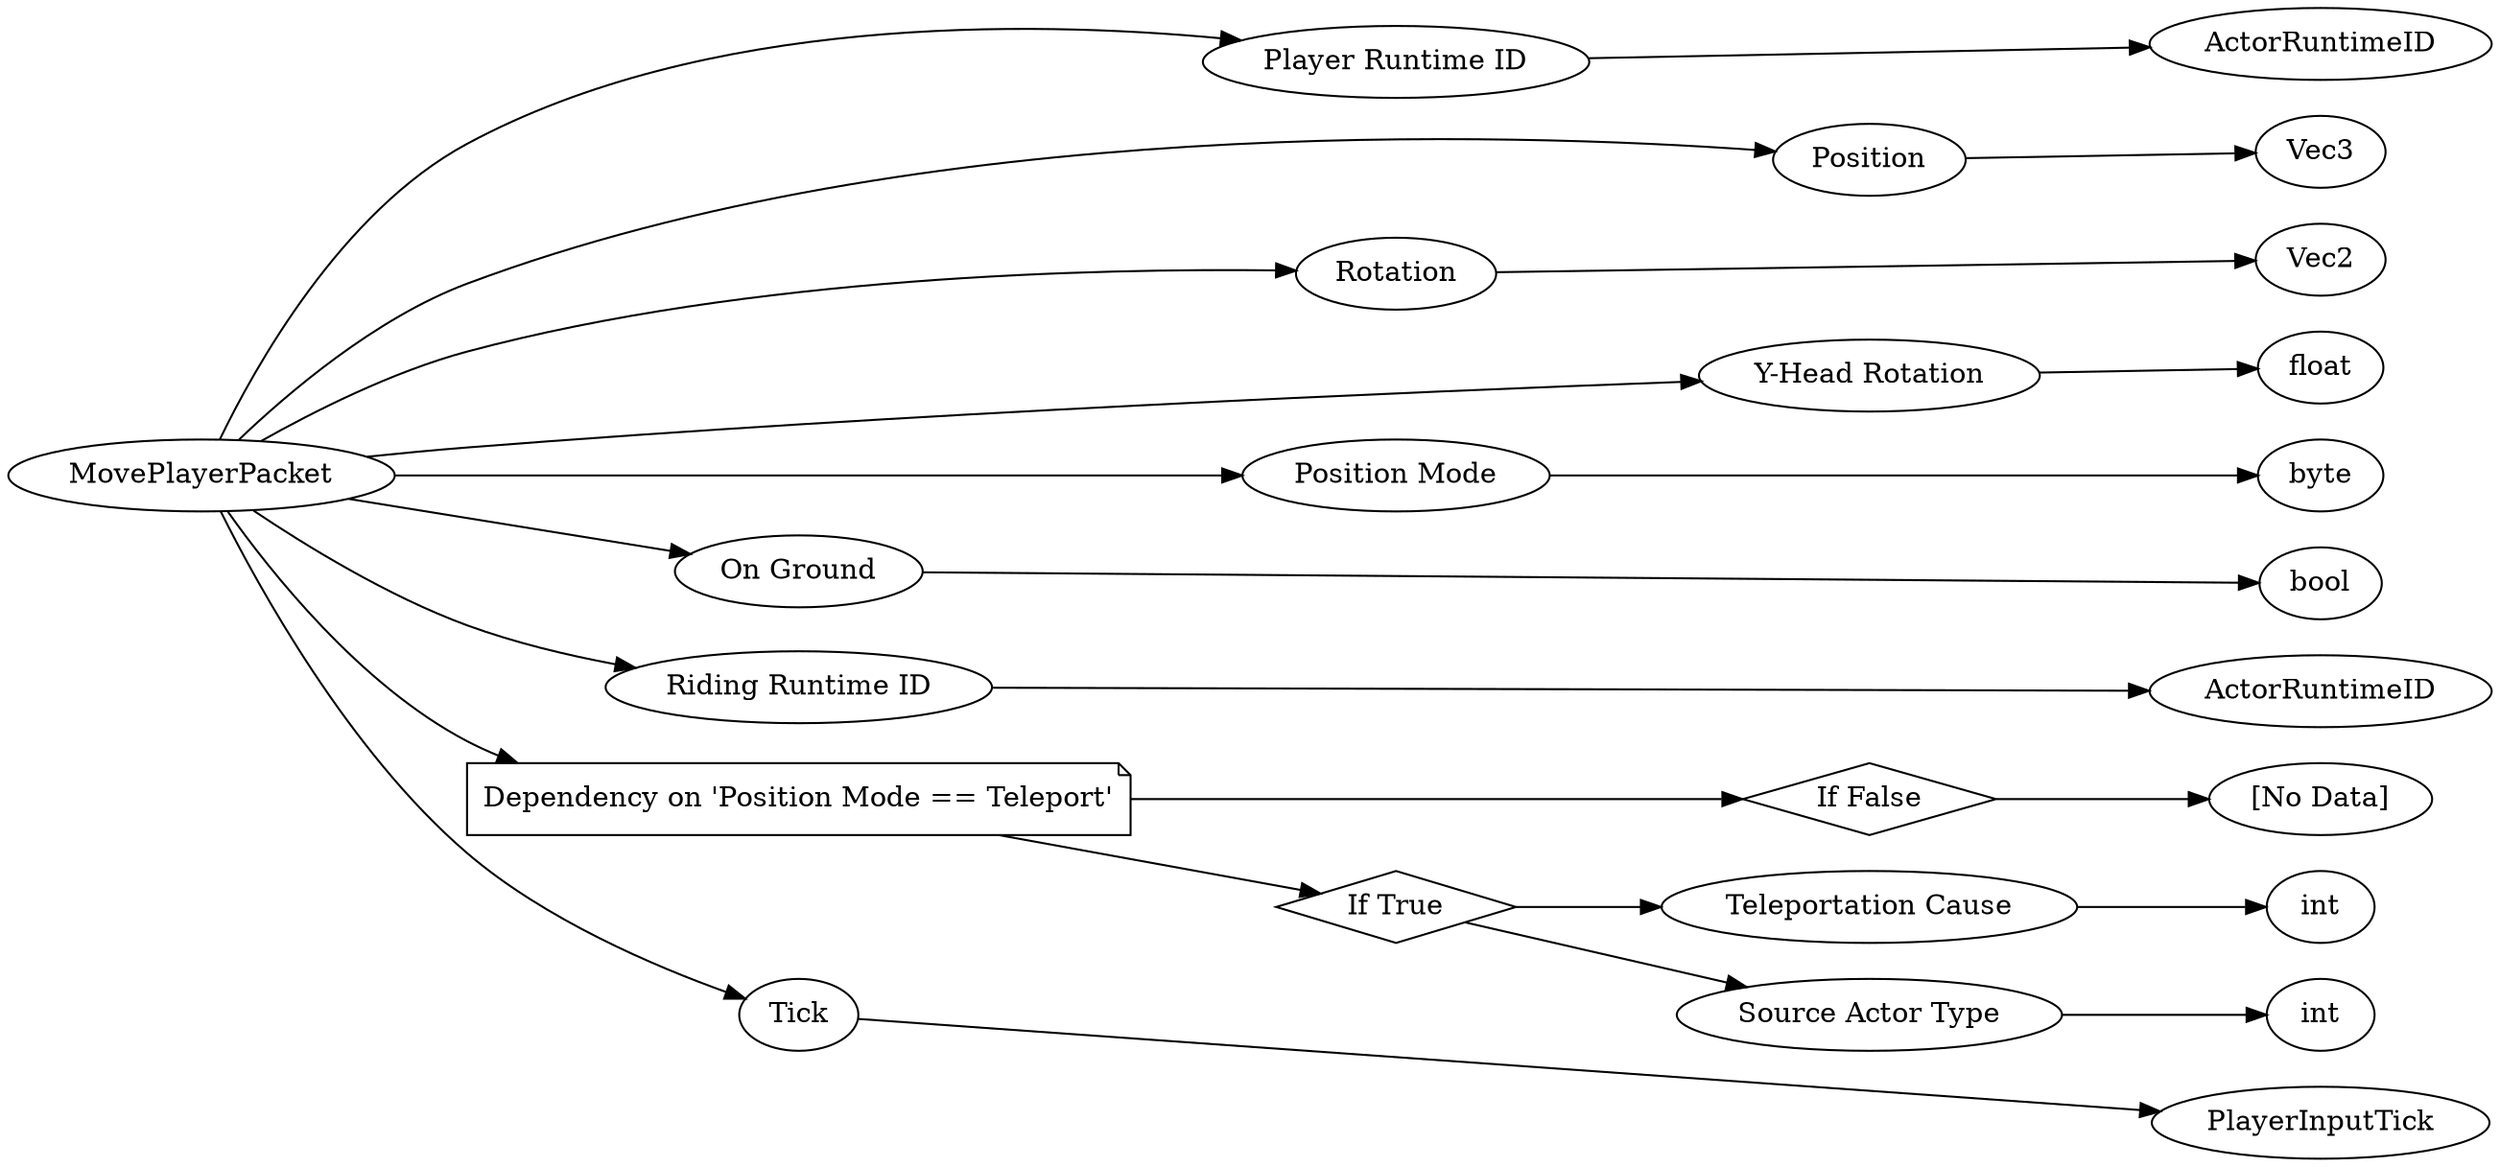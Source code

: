 digraph "MovePlayerPacket" {
rankdir = LR
0
0 -> 1
1 -> 2
0 -> 3
3 -> 4
0 -> 5
5 -> 6
0 -> 7
7 -> 8
0 -> 9
9 -> 10
0 -> 11
11 -> 12
0 -> 13
13 -> 14
0 -> 15
15 -> 16
16 -> 17
15 -> 18
18 -> 19
19 -> 20
18 -> 21
21 -> 22
0 -> 23
23 -> 27

0 [label="MovePlayerPacket",comment="name: \"MovePlayerPacket\", typeName: \"\", id: 0, branchId: 19, recurseId: -1, attributes: 0, notes: \"\""];
1 [label="Player Runtime ID",comment="name: \"Player Runtime ID\", typeName: \"ActorRuntimeID\", id: 1, branchId: 0, recurseId: -1, attributes: 256, notes: \"If server-bound, this is always the id of the sending player. If client-bound, the target player.\""];
2 [label="ActorRuntimeID",comment="name: \"ActorRuntimeID\", typeName: \"\", id: 2, branchId: 0, recurseId: -1, attributes: 512, notes: \"\""];
3 [label="Position",comment="name: \"Position\", typeName: \"Vec3\", id: 3, branchId: 0, recurseId: -1, attributes: 256, notes: \"The predicted world space position of the player after movement simulation this tick. The server authoritative equivalent of this is PlayerAuthInputPacket::mPos\""];
4 [label="Vec3",comment="name: \"Vec3\", typeName: \"\", id: 4, branchId: 0, recurseId: -1, attributes: 512, notes: \"\""];
5 [label="Rotation",comment="name: \"Rotation\", typeName: \"Vec2\", id: 5, branchId: 0, recurseId: -1, attributes: 256, notes: \"Rotation in degrees of the direction they should look, separate from their body orientation. The server authoritative equivalent of this is PlayerAuthInputPacket::mRot\""];
6 [label="Vec2",comment="name: \"Vec2\", typeName: \"\", id: 6, branchId: 0, recurseId: -1, attributes: 512, notes: \"\""];
7 [label="Y-Head Rotation",comment="name: \"Y-Head Rotation\", typeName: \"\", id: 7, branchId: 0, recurseId: -1, attributes: 0, notes: \"Rotation in degrees of the head. Almost always matches Y rotation. The server authoritative equivalent of this is PlayerAuthInputPacket::mYHeadRot\""];
8 [label="float",comment="name: \"float\", typeName: \"\", id: 8, branchId: 0, recurseId: -1, attributes: 512, notes: \"\""];
9 [label="Position Mode",comment="name: \"Position Mode\", typeName: \"\", id: 9, branchId: 0, recurseId: -1, attributes: 0, notes: \"\""];
10 [label="byte",comment="name: \"byte\", typeName: \"\", id: 10, branchId: 0, recurseId: -1, attributes: 512, notes: \"\""];
11 [label="On Ground",comment="name: \"On Ground\", typeName: \"\", id: 11, branchId: 0, recurseId: -1, attributes: 0, notes: \"For client bound packets this should have little meaning as it will be reset by the client every frame. For server bound it is true if the player is currently touching the ground. This is indicated by physics trying to move the player down and being stopped by collision. If the player falls freely or moves up it is cleared. If the player isn't affected by gravity this will stay at whatever value it had. The server authoritative near-equivalent of this is PlayerAuthInputPacket::InputData::VerticalCollision\""];
12 [label="bool",comment="name: \"bool\", typeName: \"\", id: 12, branchId: 0, recurseId: -1, attributes: 512, notes: \"\""];
13 [label="Riding Runtime ID",comment="name: \"Riding Runtime ID\", typeName: \"ActorRuntimeID\", id: 13, branchId: 0, recurseId: -1, attributes: 256, notes: \"If client bound this has no meaning. If server bound it is the vehicle the client is riding as specified by the last SetActorLinkPacket from the server. The server authoritative near-equivalent is PlayerAuthInputPacket::mClientPredictedVehicle\""];
14 [label="ActorRuntimeID",comment="name: \"ActorRuntimeID\", typeName: \"\", id: 14, branchId: 0, recurseId: -1, attributes: 512, notes: \"\""];
15 [label="Dependency on 'Position Mode == Teleport'",shape=note,comment="name: \"Dependency on 'Position Mode == Teleport'\", typeName: \"\", id: 15, branchId: 0, recurseId: -1, attributes: 2, notes: \"\""];
16 [label="If False",shape=diamond,comment="name: \"If False\", typeName: \"\", id: 16, branchId: 0, recurseId: -1, attributes: 4, notes: \"\""];
17 [label="[No Data]",comment="name: \"[No Data]\", typeName: \"\", id: 17, branchId: 0, recurseId: -1, attributes: 512, notes: \"\""];
18 [label="If True",shape=diamond,comment="name: \"If True\", typeName: \"\", id: 18, branchId: 1, recurseId: -1, attributes: 4, notes: \"\""];
19 [label="Teleportation Cause",comment="name: \"Teleportation Cause\", typeName: \"\", id: 19, branchId: 0, recurseId: -1, attributes: 0, notes: \"\""];
20 [label="int",comment="name: \"int\", typeName: \"\", id: 20, branchId: 0, recurseId: -1, attributes: 512, notes: \"\""];
21 [label="Source Actor Type",comment="name: \"Source Actor Type\", typeName: \"\", id: 21, branchId: 0, recurseId: -1, attributes: 0, notes: \"\""];
22 [label="int",comment="name: \"int\", typeName: \"\", id: 22, branchId: 0, recurseId: -1, attributes: 512, notes: \"\""];
23 [label="Tick",comment="name: \"Tick\", typeName: \"PlayerInputTick\", id: 23, branchId: 0, recurseId: -1, attributes: 256, notes: \"If this packet is referring to the player or a client predicted vehicle they are in control of, this should be the most recently processed PlayerInputTick from their PlayerAuthInputPacket. Otherwise zero.\""];
27 [label="PlayerInputTick",comment="name: \"PlayerInputTick\", typeName: \"\", id: 27, branchId: 0, recurseId: -1, attributes: 512, notes: \"\""];
{ rank = max;2;4;6;8;10;12;14;17;20;22;27}

}
